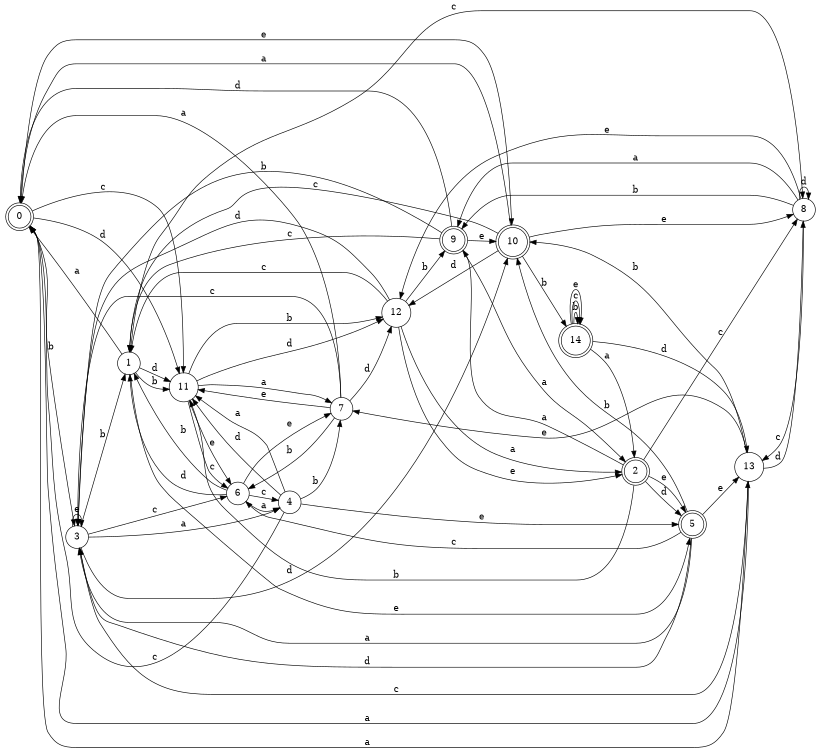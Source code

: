 digraph n12_1 {
__start0 [label="" shape="none"];

rankdir=LR;
size="8,5";

s0 [style="rounded,filled", color="black", fillcolor="white" shape="doublecircle", label="0"];
s1 [style="filled", color="black", fillcolor="white" shape="circle", label="1"];
s2 [style="rounded,filled", color="black", fillcolor="white" shape="doublecircle", label="2"];
s3 [style="filled", color="black", fillcolor="white" shape="circle", label="3"];
s4 [style="filled", color="black", fillcolor="white" shape="circle", label="4"];
s5 [style="rounded,filled", color="black", fillcolor="white" shape="doublecircle", label="5"];
s6 [style="filled", color="black", fillcolor="white" shape="circle", label="6"];
s7 [style="filled", color="black", fillcolor="white" shape="circle", label="7"];
s8 [style="filled", color="black", fillcolor="white" shape="circle", label="8"];
s9 [style="rounded,filled", color="black", fillcolor="white" shape="doublecircle", label="9"];
s10 [style="rounded,filled", color="black", fillcolor="white" shape="doublecircle", label="10"];
s11 [style="filled", color="black", fillcolor="white" shape="circle", label="11"];
s12 [style="filled", color="black", fillcolor="white" shape="circle", label="12"];
s13 [style="filled", color="black", fillcolor="white" shape="circle", label="13"];
s14 [style="rounded,filled", color="black", fillcolor="white" shape="doublecircle", label="14"];
s0 -> s13 [label="a"];
s0 -> s3 [label="b"];
s0 -> s11 [label="c"];
s0 -> s11 [label="d"];
s0 -> s10 [label="e"];
s1 -> s0 [label="a"];
s1 -> s11 [label="b"];
s1 -> s8 [label="c"];
s1 -> s11 [label="d"];
s1 -> s5 [label="e"];
s2 -> s9 [label="a"];
s2 -> s11 [label="b"];
s2 -> s8 [label="c"];
s2 -> s5 [label="d"];
s2 -> s5 [label="e"];
s3 -> s4 [label="a"];
s3 -> s1 [label="b"];
s3 -> s6 [label="c"];
s3 -> s10 [label="d"];
s3 -> s3 [label="e"];
s4 -> s11 [label="a"];
s4 -> s7 [label="b"];
s4 -> s0 [label="c"];
s4 -> s11 [label="d"];
s4 -> s5 [label="e"];
s5 -> s3 [label="a"];
s5 -> s10 [label="b"];
s5 -> s6 [label="c"];
s5 -> s3 [label="d"];
s5 -> s13 [label="e"];
s6 -> s4 [label="a"];
s6 -> s1 [label="b"];
s6 -> s4 [label="c"];
s6 -> s1 [label="d"];
s6 -> s7 [label="e"];
s7 -> s0 [label="a"];
s7 -> s6 [label="b"];
s7 -> s3 [label="c"];
s7 -> s12 [label="d"];
s7 -> s11 [label="e"];
s8 -> s9 [label="a"];
s8 -> s9 [label="b"];
s8 -> s13 [label="c"];
s8 -> s8 [label="d"];
s8 -> s12 [label="e"];
s9 -> s2 [label="a"];
s9 -> s3 [label="b"];
s9 -> s1 [label="c"];
s9 -> s0 [label="d"];
s9 -> s10 [label="e"];
s10 -> s0 [label="a"];
s10 -> s14 [label="b"];
s10 -> s1 [label="c"];
s10 -> s12 [label="d"];
s10 -> s8 [label="e"];
s11 -> s7 [label="a"];
s11 -> s12 [label="b"];
s11 -> s6 [label="c"];
s11 -> s12 [label="d"];
s11 -> s6 [label="e"];
s12 -> s2 [label="a"];
s12 -> s9 [label="b"];
s12 -> s1 [label="c"];
s12 -> s3 [label="d"];
s12 -> s2 [label="e"];
s13 -> s0 [label="a"];
s13 -> s10 [label="b"];
s13 -> s3 [label="c"];
s13 -> s8 [label="d"];
s13 -> s7 [label="e"];
s14 -> s2 [label="a"];
s14 -> s14 [label="b"];
s14 -> s14 [label="c"];
s14 -> s13 [label="d"];
s14 -> s14 [label="e"];

}